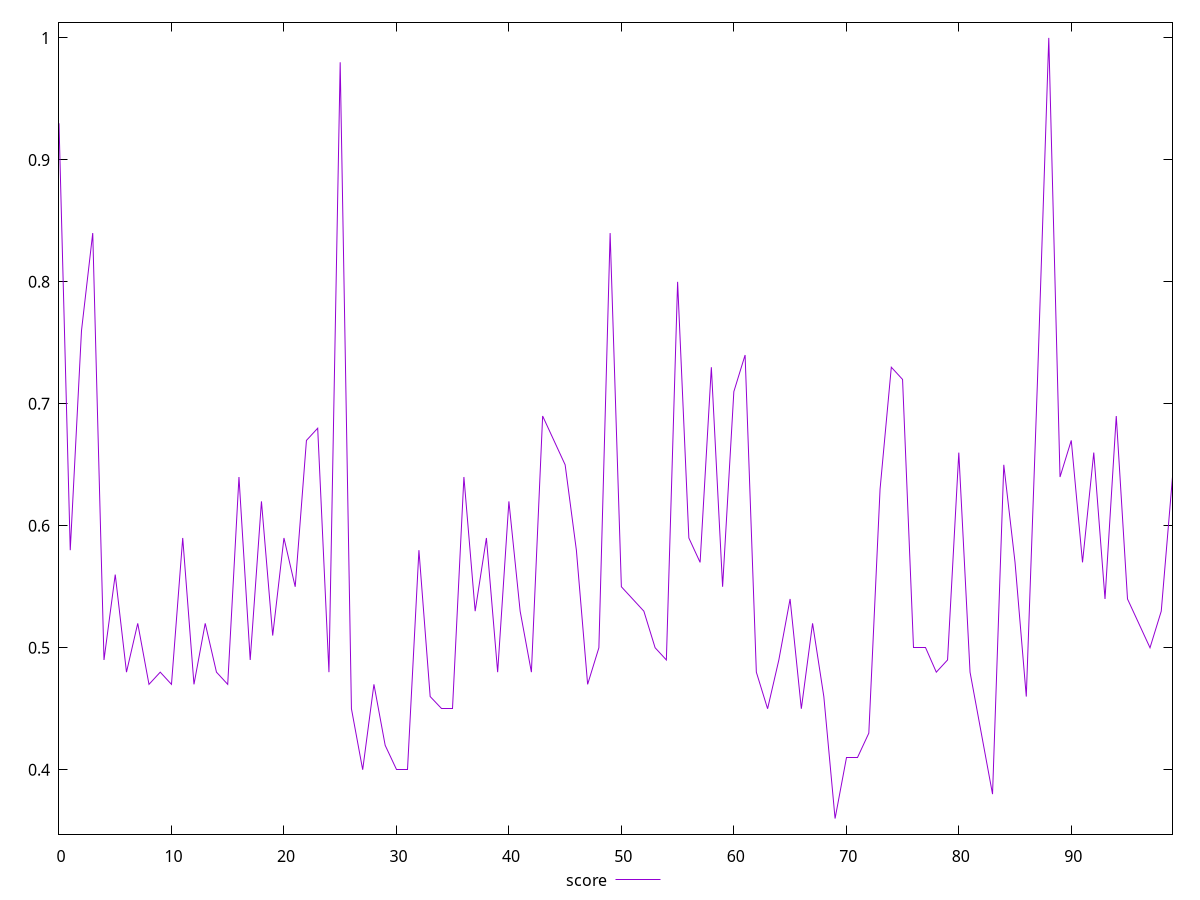 reset

$score <<EOF
0 0.93
1 0.58
2 0.76
3 0.84
4 0.49
5 0.56
6 0.48
7 0.52
8 0.47
9 0.48
10 0.47
11 0.59
12 0.47
13 0.52
14 0.48
15 0.47
16 0.64
17 0.49
18 0.62
19 0.51
20 0.59
21 0.55
22 0.67
23 0.68
24 0.48
25 0.98
26 0.45
27 0.4
28 0.47
29 0.42
30 0.4
31 0.4
32 0.58
33 0.46
34 0.45
35 0.45
36 0.64
37 0.53
38 0.59
39 0.48
40 0.62
41 0.53
42 0.48
43 0.69
44 0.67
45 0.65
46 0.58
47 0.47
48 0.5
49 0.84
50 0.55
51 0.54
52 0.53
53 0.5
54 0.49
55 0.8
56 0.59
57 0.57
58 0.73
59 0.55
60 0.71
61 0.74
62 0.48
63 0.45
64 0.49
65 0.54
66 0.45
67 0.52
68 0.46
69 0.36
70 0.41
71 0.41
72 0.43
73 0.63
74 0.73
75 0.72
76 0.5
77 0.5
78 0.48
79 0.49
80 0.66
81 0.48
82 0.43
83 0.38
84 0.65
85 0.57
86 0.46
87 0.72
88 1
89 0.64
90 0.67
91 0.57
92 0.66
93 0.54
94 0.69
95 0.54
96 0.52
97 0.5
98 0.53
99 0.64
EOF

set key outside below
set xrange [0:99]
set yrange [0.3472:1.0128]
set trange [0.3472:1.0128]
set terminal svg size 640, 500 enhanced background rgb 'white'
set output "reports/report_00028_2021-02-24T12-49-42.674Z/uses-http2/samples/music/score/values.svg"

plot $score title "score" with line

reset

